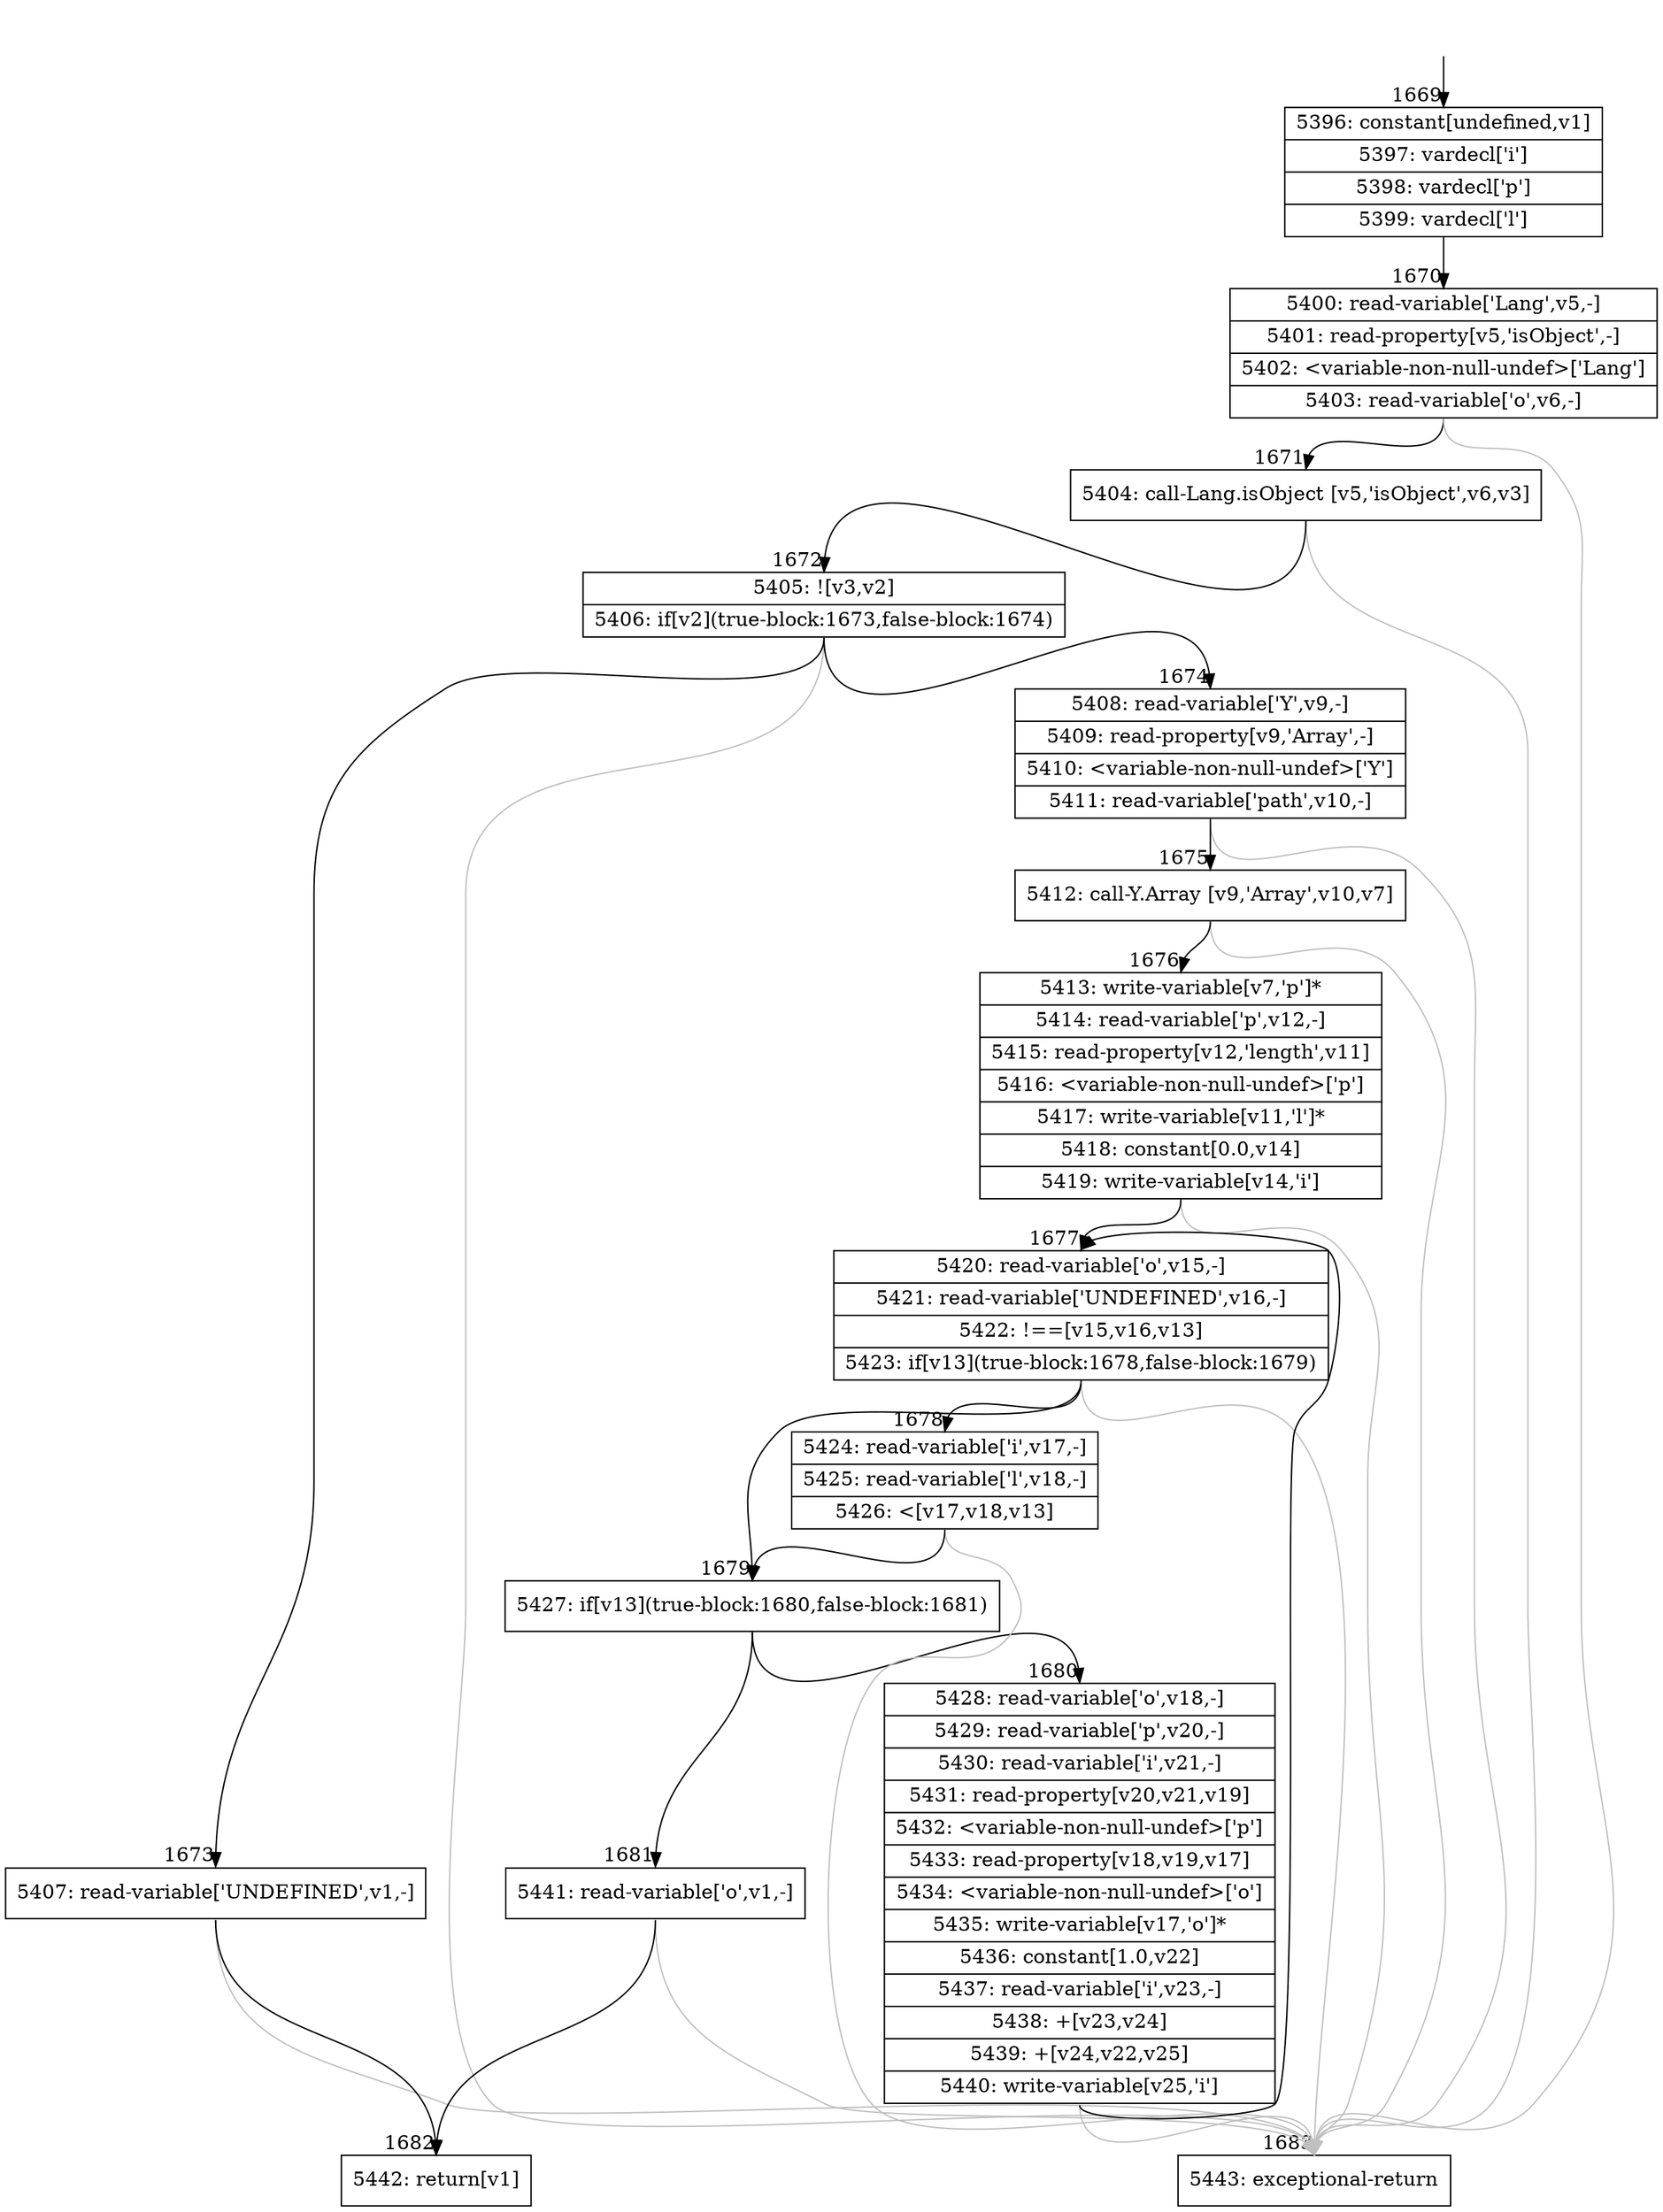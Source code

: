 digraph {
rankdir="TD"
BB_entry102[shape=none,label=""];
BB_entry102 -> BB1669 [tailport=s, headport=n, headlabel="    1669"]
BB1669 [shape=record label="{5396: constant[undefined,v1]|5397: vardecl['i']|5398: vardecl['p']|5399: vardecl['l']}" ] 
BB1669 -> BB1670 [tailport=s, headport=n, headlabel="      1670"]
BB1670 [shape=record label="{5400: read-variable['Lang',v5,-]|5401: read-property[v5,'isObject',-]|5402: \<variable-non-null-undef\>['Lang']|5403: read-variable['o',v6,-]}" ] 
BB1670 -> BB1671 [tailport=s, headport=n, headlabel="      1671"]
BB1670 -> BB1683 [tailport=s, headport=n, color=gray, headlabel="      1683"]
BB1671 [shape=record label="{5404: call-Lang.isObject [v5,'isObject',v6,v3]}" ] 
BB1671 -> BB1672 [tailport=s, headport=n, headlabel="      1672"]
BB1671 -> BB1683 [tailport=s, headport=n, color=gray]
BB1672 [shape=record label="{5405: ![v3,v2]|5406: if[v2](true-block:1673,false-block:1674)}" ] 
BB1672 -> BB1673 [tailport=s, headport=n, headlabel="      1673"]
BB1672 -> BB1674 [tailport=s, headport=n, headlabel="      1674"]
BB1672 -> BB1683 [tailport=s, headport=n, color=gray]
BB1673 [shape=record label="{5407: read-variable['UNDEFINED',v1,-]}" ] 
BB1673 -> BB1682 [tailport=s, headport=n, headlabel="      1682"]
BB1673 -> BB1683 [tailport=s, headport=n, color=gray]
BB1674 [shape=record label="{5408: read-variable['Y',v9,-]|5409: read-property[v9,'Array',-]|5410: \<variable-non-null-undef\>['Y']|5411: read-variable['path',v10,-]}" ] 
BB1674 -> BB1675 [tailport=s, headport=n, headlabel="      1675"]
BB1674 -> BB1683 [tailport=s, headport=n, color=gray]
BB1675 [shape=record label="{5412: call-Y.Array [v9,'Array',v10,v7]}" ] 
BB1675 -> BB1676 [tailport=s, headport=n, headlabel="      1676"]
BB1675 -> BB1683 [tailport=s, headport=n, color=gray]
BB1676 [shape=record label="{5413: write-variable[v7,'p']*|5414: read-variable['p',v12,-]|5415: read-property[v12,'length',v11]|5416: \<variable-non-null-undef\>['p']|5417: write-variable[v11,'l']*|5418: constant[0.0,v14]|5419: write-variable[v14,'i']}" ] 
BB1676 -> BB1677 [tailport=s, headport=n, headlabel="      1677"]
BB1676 -> BB1683 [tailport=s, headport=n, color=gray]
BB1677 [shape=record label="{5420: read-variable['o',v15,-]|5421: read-variable['UNDEFINED',v16,-]|5422: !==[v15,v16,v13]|5423: if[v13](true-block:1678,false-block:1679)}" ] 
BB1677 -> BB1679 [tailport=s, headport=n, headlabel="      1679"]
BB1677 -> BB1678 [tailport=s, headport=n, headlabel="      1678"]
BB1677 -> BB1683 [tailport=s, headport=n, color=gray]
BB1678 [shape=record label="{5424: read-variable['i',v17,-]|5425: read-variable['l',v18,-]|5426: \<[v17,v18,v13]}" ] 
BB1678 -> BB1679 [tailport=s, headport=n]
BB1678 -> BB1683 [tailport=s, headport=n, color=gray]
BB1679 [shape=record label="{5427: if[v13](true-block:1680,false-block:1681)}" ] 
BB1679 -> BB1680 [tailport=s, headport=n, headlabel="      1680"]
BB1679 -> BB1681 [tailport=s, headport=n, headlabel="      1681"]
BB1680 [shape=record label="{5428: read-variable['o',v18,-]|5429: read-variable['p',v20,-]|5430: read-variable['i',v21,-]|5431: read-property[v20,v21,v19]|5432: \<variable-non-null-undef\>['p']|5433: read-property[v18,v19,v17]|5434: \<variable-non-null-undef\>['o']|5435: write-variable[v17,'o']*|5436: constant[1.0,v22]|5437: read-variable['i',v23,-]|5438: +[v23,v24]|5439: +[v24,v22,v25]|5440: write-variable[v25,'i']}" ] 
BB1680 -> BB1677 [tailport=s, headport=n]
BB1680 -> BB1683 [tailport=s, headport=n, color=gray]
BB1681 [shape=record label="{5441: read-variable['o',v1,-]}" ] 
BB1681 -> BB1682 [tailport=s, headport=n]
BB1681 -> BB1683 [tailport=s, headport=n, color=gray]
BB1682 [shape=record label="{5442: return[v1]}" ] 
BB1683 [shape=record label="{5443: exceptional-return}" ] 
//#$~ 2912
}
